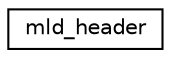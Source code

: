 digraph "Graphical Class Hierarchy"
{
 // LATEX_PDF_SIZE
  edge [fontname="Helvetica",fontsize="10",labelfontname="Helvetica",labelfontsize="10"];
  node [fontname="Helvetica",fontsize="10",shape=record];
  rankdir="LR";
  Node0 [label="mld_header",height=0.2,width=0.4,color="black", fillcolor="white", style="filled",URL="$structmld__header.html",tooltip=" "];
}
